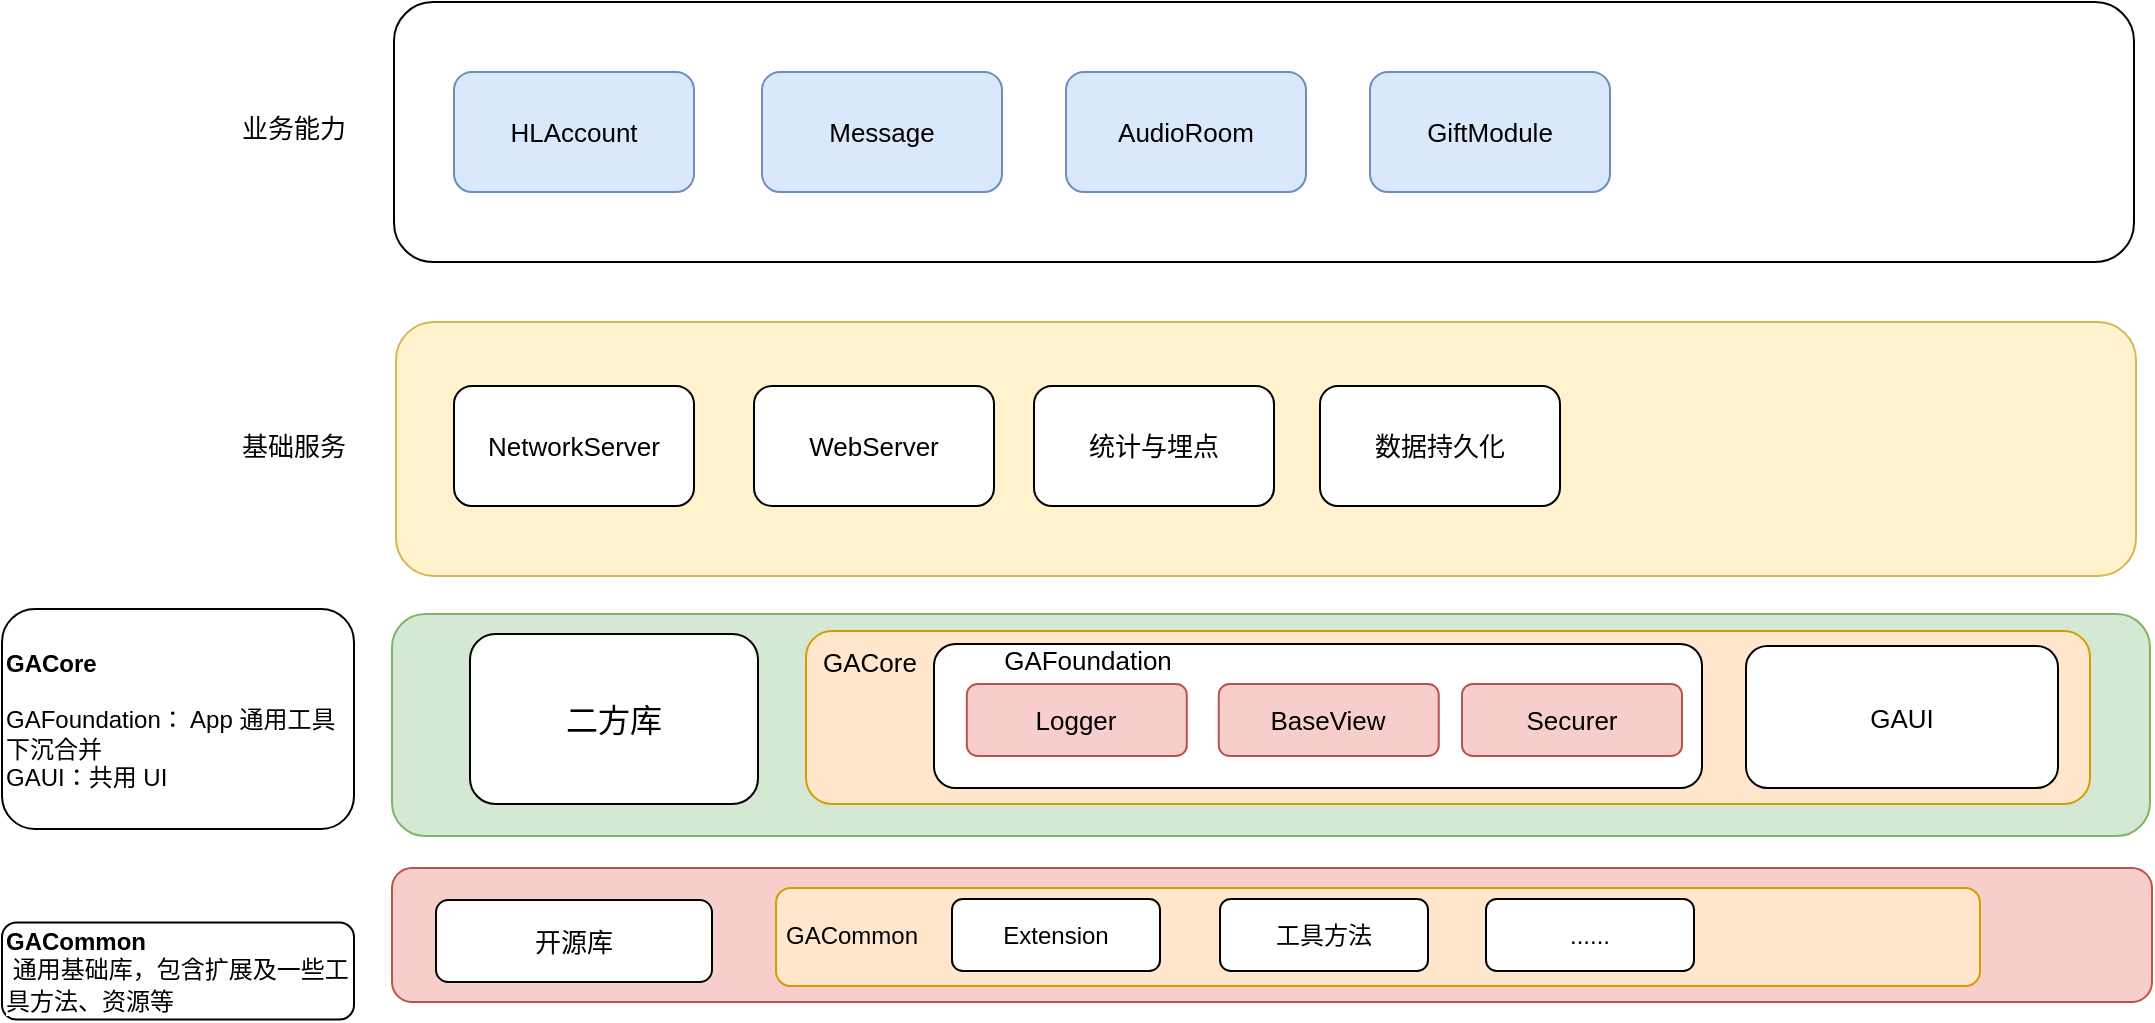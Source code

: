 <mxfile version="16.0.3" type="github">
  <diagram name="Page-1" id="7a6c530e-6e37-e111-ec74-82921da8cc10">
    <mxGraphModel dx="1426" dy="731" grid="1" gridSize="8" guides="1" tooltips="1" connect="1" arrows="1" fold="1" page="1" pageScale="1.5" pageWidth="1169" pageHeight="826" background="#FFFFFF" math="0" shadow="0">
      <root>
        <mxCell id="0" style=";html=1;" />
        <mxCell id="1" style=";html=1;" parent="0" />
        <mxCell id="K_LD3TBMWtCk_dUfeqcV-1" value="l" style="rounded=1;whiteSpace=wrap;html=1;fillColor=#d5e8d4;strokeColor=#82b366;" parent="1" vertex="1">
          <mxGeometry x="359" y="978" width="879" height="111" as="geometry" />
        </mxCell>
        <mxCell id="K_LD3TBMWtCk_dUfeqcV-14" value="" style="group" parent="1" vertex="1" connectable="0">
          <mxGeometry x="398" y="988" width="144" height="85" as="geometry" />
        </mxCell>
        <mxCell id="K_LD3TBMWtCk_dUfeqcV-13" value="二方库" style="rounded=1;whiteSpace=wrap;html=1;fontSize=16;" parent="K_LD3TBMWtCk_dUfeqcV-14" vertex="1">
          <mxGeometry width="144.0" height="85" as="geometry" />
        </mxCell>
        <mxCell id="K_LD3TBMWtCk_dUfeqcV-15" value="" style="rounded=1;whiteSpace=wrap;html=1;fontSize=16;strokeColor=#d79b00;fillColor=#ffe6cc;" parent="1" vertex="1">
          <mxGeometry x="566" y="986.5" width="642" height="86.5" as="geometry" />
        </mxCell>
        <mxCell id="K_LD3TBMWtCk_dUfeqcV-16" value="GACore" style="text;html=1;strokeColor=none;fillColor=none;align=center;verticalAlign=middle;whiteSpace=wrap;rounded=0;fontSize=13;" parent="1" vertex="1">
          <mxGeometry x="568" y="986.5" width="60" height="30" as="geometry" />
        </mxCell>
        <mxCell id="K_LD3TBMWtCk_dUfeqcV-18" value="GAUI" style="rounded=1;whiteSpace=wrap;html=1;fontSize=13;strokeColor=default;" parent="1" vertex="1">
          <mxGeometry x="1036" y="994" width="156" height="71" as="geometry" />
        </mxCell>
        <mxCell id="K_LD3TBMWtCk_dUfeqcV-32" value="" style="group" parent="1" vertex="1" connectable="0">
          <mxGeometry x="630" y="993" width="384" height="72" as="geometry" />
        </mxCell>
        <mxCell id="K_LD3TBMWtCk_dUfeqcV-17" value="" style="rounded=1;whiteSpace=wrap;html=1;fontSize=13;" parent="K_LD3TBMWtCk_dUfeqcV-32" vertex="1">
          <mxGeometry width="384.0" height="72" as="geometry" />
        </mxCell>
        <mxCell id="K_LD3TBMWtCk_dUfeqcV-22" value="GAFoundation" style="text;html=1;strokeColor=none;fillColor=none;align=center;verticalAlign=middle;whiteSpace=wrap;rounded=0;fontSize=13;" parent="K_LD3TBMWtCk_dUfeqcV-32" vertex="1">
          <mxGeometry width="154.256" height="16" as="geometry" />
        </mxCell>
        <mxCell id="K_LD3TBMWtCk_dUfeqcV-24" value="BaseView" style="rounded=1;whiteSpace=wrap;html=1;fontSize=13;strokeColor=#b85450;fillColor=#f8cecc;" parent="K_LD3TBMWtCk_dUfeqcV-32" vertex="1">
          <mxGeometry x="142.38" y="20" width="110" height="36" as="geometry" />
        </mxCell>
        <mxCell id="K_LD3TBMWtCk_dUfeqcV-25" value="Logger" style="rounded=1;whiteSpace=wrap;html=1;fontSize=13;strokeColor=#b85450;fillColor=#f8cecc;" parent="K_LD3TBMWtCk_dUfeqcV-32" vertex="1">
          <mxGeometry x="16.41" y="20" width="110" height="36" as="geometry" />
        </mxCell>
        <mxCell id="K_LD3TBMWtCk_dUfeqcV-26" value="Securer" style="rounded=1;whiteSpace=wrap;html=1;fontSize=13;strokeColor=#b85450;fillColor=#f8cecc;" parent="K_LD3TBMWtCk_dUfeqcV-32" vertex="1">
          <mxGeometry x="264" y="20" width="110" height="36" as="geometry" />
        </mxCell>
        <mxCell id="K_LD3TBMWtCk_dUfeqcV-34" value="" style="rounded=1;whiteSpace=wrap;html=1;fontSize=13;strokeColor=default;" parent="1" vertex="1">
          <mxGeometry x="890" y="864" width="120" height="60" as="geometry" />
        </mxCell>
        <mxCell id="K_LD3TBMWtCk_dUfeqcV-35" value="" style="rounded=1;whiteSpace=wrap;html=1;fillColor=#fff2cc;strokeColor=#d6b656;" parent="1" vertex="1">
          <mxGeometry x="361" y="832" width="870" height="127" as="geometry" />
        </mxCell>
        <mxCell id="K_LD3TBMWtCk_dUfeqcV-36" value="NetworkServer" style="rounded=1;whiteSpace=wrap;html=1;fontSize=13;strokeColor=default;" parent="1" vertex="1">
          <mxGeometry x="390" y="864" width="120" height="60" as="geometry" />
        </mxCell>
        <mxCell id="K_LD3TBMWtCk_dUfeqcV-39" value="WebServer" style="rounded=1;whiteSpace=wrap;html=1;fontSize=13;strokeColor=default;" parent="1" vertex="1">
          <mxGeometry x="540" y="864" width="120" height="60" as="geometry" />
        </mxCell>
        <mxCell id="K_LD3TBMWtCk_dUfeqcV-40" value="统计与埋点" style="rounded=1;whiteSpace=wrap;html=1;fontSize=13;strokeColor=default;" parent="1" vertex="1">
          <mxGeometry x="680" y="864" width="120" height="60" as="geometry" />
        </mxCell>
        <mxCell id="K_LD3TBMWtCk_dUfeqcV-41" value="数据持久化" style="rounded=1;whiteSpace=wrap;html=1;fontSize=13;strokeColor=default;" parent="1" vertex="1">
          <mxGeometry x="823" y="864" width="120" height="60" as="geometry" />
        </mxCell>
        <mxCell id="K_LD3TBMWtCk_dUfeqcV-42" value="基础服务" style="text;html=1;strokeColor=none;fillColor=none;align=center;verticalAlign=middle;whiteSpace=wrap;rounded=0;fontSize=13;" parent="1" vertex="1">
          <mxGeometry x="280" y="879" width="60" height="30" as="geometry" />
        </mxCell>
        <mxCell id="K_LD3TBMWtCk_dUfeqcV-43" value="" style="rounded=1;whiteSpace=wrap;html=1;" parent="1" vertex="1">
          <mxGeometry x="360" y="672" width="870" height="130" as="geometry" />
        </mxCell>
        <mxCell id="K_LD3TBMWtCk_dUfeqcV-44" value="业务能力" style="text;html=1;strokeColor=none;fillColor=none;align=center;verticalAlign=middle;whiteSpace=wrap;rounded=0;fontSize=13;" parent="1" vertex="1">
          <mxGeometry x="280" y="720" width="60" height="30" as="geometry" />
        </mxCell>
        <mxCell id="K_LD3TBMWtCk_dUfeqcV-45" value="HLAccount" style="rounded=1;whiteSpace=wrap;html=1;fontSize=13;strokeColor=#6c8ebf;fillColor=#dae8fc;" parent="1" vertex="1">
          <mxGeometry x="390" y="707" width="120" height="60" as="geometry" />
        </mxCell>
        <mxCell id="K_LD3TBMWtCk_dUfeqcV-47" value="Message" style="rounded=1;whiteSpace=wrap;html=1;fontSize=13;strokeColor=#6c8ebf;fillColor=#dae8fc;" parent="1" vertex="1">
          <mxGeometry x="544" y="707" width="120" height="60" as="geometry" />
        </mxCell>
        <mxCell id="K_LD3TBMWtCk_dUfeqcV-48" value="AudioRoom" style="rounded=1;whiteSpace=wrap;html=1;fontSize=13;strokeColor=#6c8ebf;fillColor=#dae8fc;" parent="1" vertex="1">
          <mxGeometry x="696" y="707" width="120" height="60" as="geometry" />
        </mxCell>
        <mxCell id="K_LD3TBMWtCk_dUfeqcV-49" value="GiftModule" style="rounded=1;whiteSpace=wrap;html=1;fontSize=13;strokeColor=#6c8ebf;fillColor=#dae8fc;" parent="1" vertex="1">
          <mxGeometry x="848" y="707" width="120" height="60" as="geometry" />
        </mxCell>
        <mxCell id="mt33CtYKFSwf1t00mVTQ-3" value="" style="rounded=1;whiteSpace=wrap;html=1;fontSize=13;strokeColor=#b85450;fillColor=#f8cecc;" parent="1" vertex="1">
          <mxGeometry x="359" y="1105" width="880" height="67" as="geometry" />
        </mxCell>
        <mxCell id="EU10I_Jx_XXT4axmKY_v-6" value="开源库" style="rounded=1;whiteSpace=wrap;html=1;fontSize=13;strokeColor=default;" vertex="1" parent="1">
          <mxGeometry x="381" y="1121" width="138" height="41" as="geometry" />
        </mxCell>
        <mxCell id="EU10I_Jx_XXT4axmKY_v-8" value="" style="rounded=1;whiteSpace=wrap;html=1;fontSize=13;strokeColor=#d79b00;fillColor=#ffe6cc;" vertex="1" parent="1">
          <mxGeometry x="551" y="1115" width="602" height="49" as="geometry" />
        </mxCell>
        <mxCell id="EU10I_Jx_XXT4axmKY_v-10" value="GACommon&lt;br&gt;" style="text;html=1;strokeColor=none;fillColor=none;align=center;verticalAlign=middle;whiteSpace=wrap;rounded=0;" vertex="1" parent="1">
          <mxGeometry x="559" y="1129" width="60" height="19" as="geometry" />
        </mxCell>
        <mxCell id="EU10I_Jx_XXT4axmKY_v-11" value="Extension" style="rounded=1;whiteSpace=wrap;html=1;" vertex="1" parent="1">
          <mxGeometry x="639" y="1120.5" width="104" height="36" as="geometry" />
        </mxCell>
        <mxCell id="EU10I_Jx_XXT4axmKY_v-12" value="&lt;div&gt;&lt;span&gt;&lt;b&gt;GACommon&lt;/b&gt;&lt;/span&gt;&lt;/div&gt;&lt;div&gt;&lt;span style=&quot;background-color: rgb(255 , 255 , 255)&quot;&gt;&amp;nbsp;&lt;span style=&quot;font-family: &amp;#34;menlo&amp;#34; , &amp;#34;monaco&amp;#34; , &amp;#34;courier new&amp;#34; , monospace&quot;&gt;通用基础库，包含扩展及一些工具方法、资源等&lt;/span&gt;&lt;/span&gt;&lt;/div&gt;" style="rounded=1;whiteSpace=wrap;html=1;align=left;" vertex="1" parent="1">
          <mxGeometry x="164" y="1132.25" width="176" height="48.5" as="geometry" />
        </mxCell>
        <mxCell id="EU10I_Jx_XXT4axmKY_v-13" value="&lt;div&gt;&lt;span&gt;&lt;b&gt;GACore&lt;/b&gt;&lt;/span&gt;&lt;/div&gt;&lt;span style=&quot;background-color: rgb(255 , 255 , 255)&quot;&gt;&lt;div&gt;&lt;br&gt;&lt;/div&gt;&lt;div&gt;GAFoundation： App 通用工具下沉合并&lt;/div&gt;&lt;div&gt;GAUI：共用 UI&lt;/div&gt;&lt;/span&gt;" style="rounded=1;whiteSpace=wrap;html=1;align=left;" vertex="1" parent="1">
          <mxGeometry x="164" y="975.5" width="176" height="110" as="geometry" />
        </mxCell>
        <mxCell id="EU10I_Jx_XXT4axmKY_v-15" value="工具方法" style="rounded=1;whiteSpace=wrap;html=1;" vertex="1" parent="1">
          <mxGeometry x="773" y="1120.5" width="104" height="36" as="geometry" />
        </mxCell>
        <mxCell id="EU10I_Jx_XXT4axmKY_v-16" value="......" style="rounded=1;whiteSpace=wrap;html=1;" vertex="1" parent="1">
          <mxGeometry x="906" y="1120.5" width="104" height="36" as="geometry" />
        </mxCell>
      </root>
    </mxGraphModel>
  </diagram>
</mxfile>
